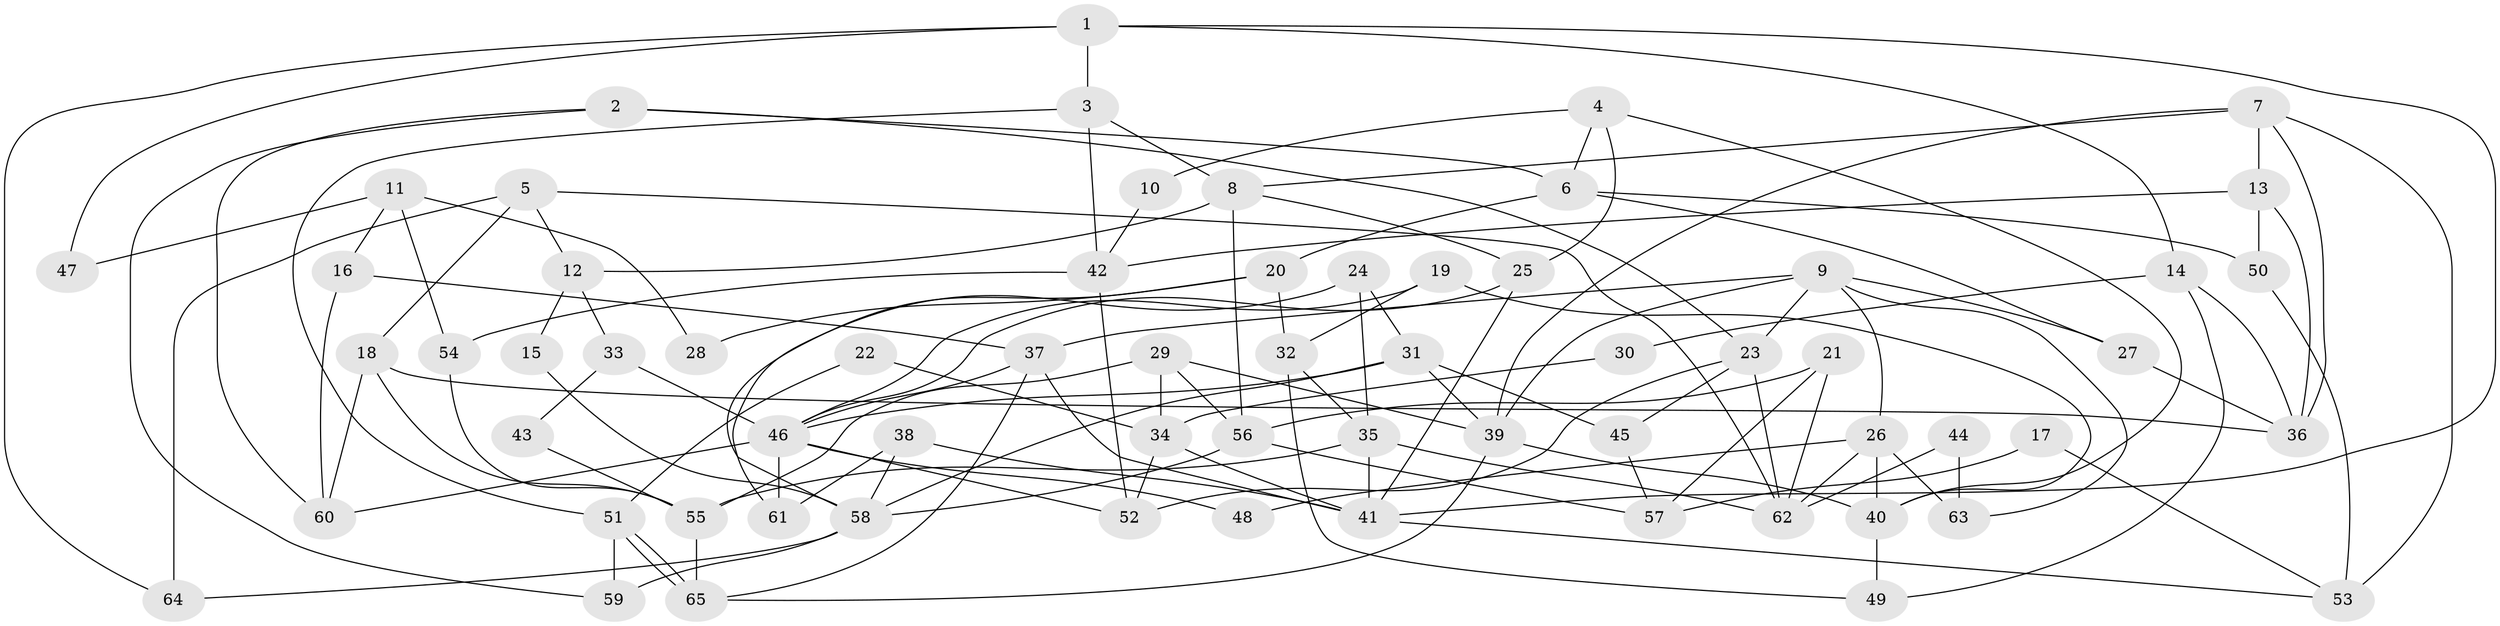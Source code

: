 // Generated by graph-tools (version 1.1) at 2025/02/03/09/25 03:02:12]
// undirected, 65 vertices, 130 edges
graph export_dot {
graph [start="1"]
  node [color=gray90,style=filled];
  1;
  2;
  3;
  4;
  5;
  6;
  7;
  8;
  9;
  10;
  11;
  12;
  13;
  14;
  15;
  16;
  17;
  18;
  19;
  20;
  21;
  22;
  23;
  24;
  25;
  26;
  27;
  28;
  29;
  30;
  31;
  32;
  33;
  34;
  35;
  36;
  37;
  38;
  39;
  40;
  41;
  42;
  43;
  44;
  45;
  46;
  47;
  48;
  49;
  50;
  51;
  52;
  53;
  54;
  55;
  56;
  57;
  58;
  59;
  60;
  61;
  62;
  63;
  64;
  65;
  1 -- 3;
  1 -- 14;
  1 -- 41;
  1 -- 47;
  1 -- 64;
  2 -- 23;
  2 -- 6;
  2 -- 59;
  2 -- 60;
  3 -- 51;
  3 -- 8;
  3 -- 42;
  4 -- 25;
  4 -- 6;
  4 -- 10;
  4 -- 40;
  5 -- 62;
  5 -- 18;
  5 -- 12;
  5 -- 64;
  6 -- 20;
  6 -- 27;
  6 -- 50;
  7 -- 53;
  7 -- 13;
  7 -- 8;
  7 -- 36;
  7 -- 39;
  8 -- 56;
  8 -- 12;
  8 -- 25;
  9 -- 39;
  9 -- 37;
  9 -- 23;
  9 -- 26;
  9 -- 27;
  9 -- 63;
  10 -- 42;
  11 -- 54;
  11 -- 16;
  11 -- 28;
  11 -- 47;
  12 -- 15;
  12 -- 33;
  13 -- 36;
  13 -- 42;
  13 -- 50;
  14 -- 49;
  14 -- 36;
  14 -- 30;
  15 -- 58;
  16 -- 60;
  16 -- 37;
  17 -- 53;
  17 -- 57;
  18 -- 55;
  18 -- 60;
  18 -- 36;
  19 -- 40;
  19 -- 46;
  19 -- 32;
  20 -- 32;
  20 -- 58;
  20 -- 28;
  21 -- 56;
  21 -- 62;
  21 -- 57;
  22 -- 51;
  22 -- 34;
  23 -- 52;
  23 -- 45;
  23 -- 62;
  24 -- 35;
  24 -- 31;
  24 -- 61;
  25 -- 41;
  25 -- 46;
  26 -- 40;
  26 -- 48;
  26 -- 62;
  26 -- 63;
  27 -- 36;
  29 -- 39;
  29 -- 56;
  29 -- 34;
  29 -- 55;
  30 -- 34;
  31 -- 39;
  31 -- 46;
  31 -- 45;
  31 -- 58;
  32 -- 35;
  32 -- 49;
  33 -- 46;
  33 -- 43;
  34 -- 41;
  34 -- 52;
  35 -- 62;
  35 -- 55;
  35 -- 41;
  37 -- 41;
  37 -- 46;
  37 -- 65;
  38 -- 58;
  38 -- 41;
  38 -- 61;
  39 -- 65;
  39 -- 40;
  40 -- 49;
  41 -- 53;
  42 -- 52;
  42 -- 54;
  43 -- 55;
  44 -- 62;
  44 -- 63;
  45 -- 57;
  46 -- 61;
  46 -- 48;
  46 -- 52;
  46 -- 60;
  50 -- 53;
  51 -- 65;
  51 -- 65;
  51 -- 59;
  54 -- 55;
  55 -- 65;
  56 -- 57;
  56 -- 58;
  58 -- 64;
  58 -- 59;
}
